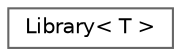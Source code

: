 digraph "Graphical Class Hierarchy"
{
 // LATEX_PDF_SIZE
  bgcolor="transparent";
  edge [fontname=Helvetica,fontsize=10,labelfontname=Helvetica,labelfontsize=10];
  node [fontname=Helvetica,fontsize=10,shape=box,height=0.2,width=0.4];
  rankdir="LR";
  Node0 [label="Library\< T \>",height=0.2,width=0.4,color="grey40", fillcolor="white", style="filled",URL="$d5/d0b/struct_library.html",tooltip=" "];
}
